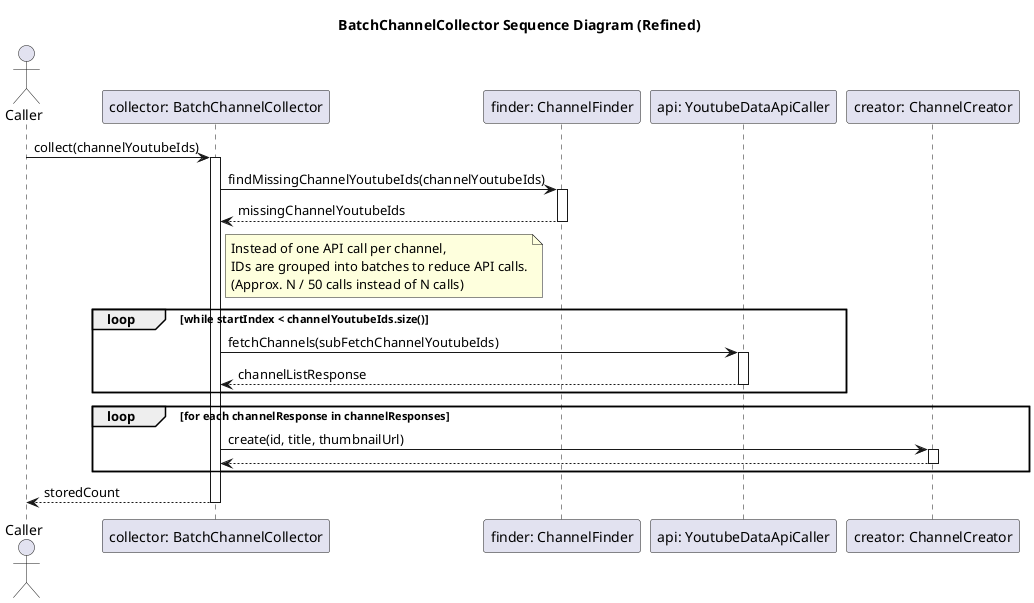 @startuml
title "BatchChannelCollector Sequence Diagram (Refined)"

actor "Caller" as caller
participant "collector: BatchChannelCollector" as collector
participant "finder: ChannelFinder" as finder
participant "api: YoutubeDataApiCaller" as api
participant "creator: ChannelCreator" as creator

caller -> collector : collect(channelYoutubeIds)
activate collector

collector -> finder : findMissingChannelYoutubeIds(channelYoutubeIds)
activate finder
finder --> collector : missingChannelYoutubeIds
deactivate finder

note right of collector
  Instead of one API call per channel,
  IDs are grouped into batches to reduce API calls.
  (Approx. N / 50 calls instead of N calls)
end note
loop while startIndex < channelYoutubeIds.size()
    collector -> api : fetchChannels(subFetchChannelYoutubeIds)
    activate api
    api --> collector : channelListResponse
    deactivate api
end

loop for each channelResponse in channelResponses
    collector -> creator : create(id, title, thumbnailUrl)
    activate creator
    creator --> collector
    deactivate creator
end

collector --> caller : storedCount
deactivate collector

@enduml